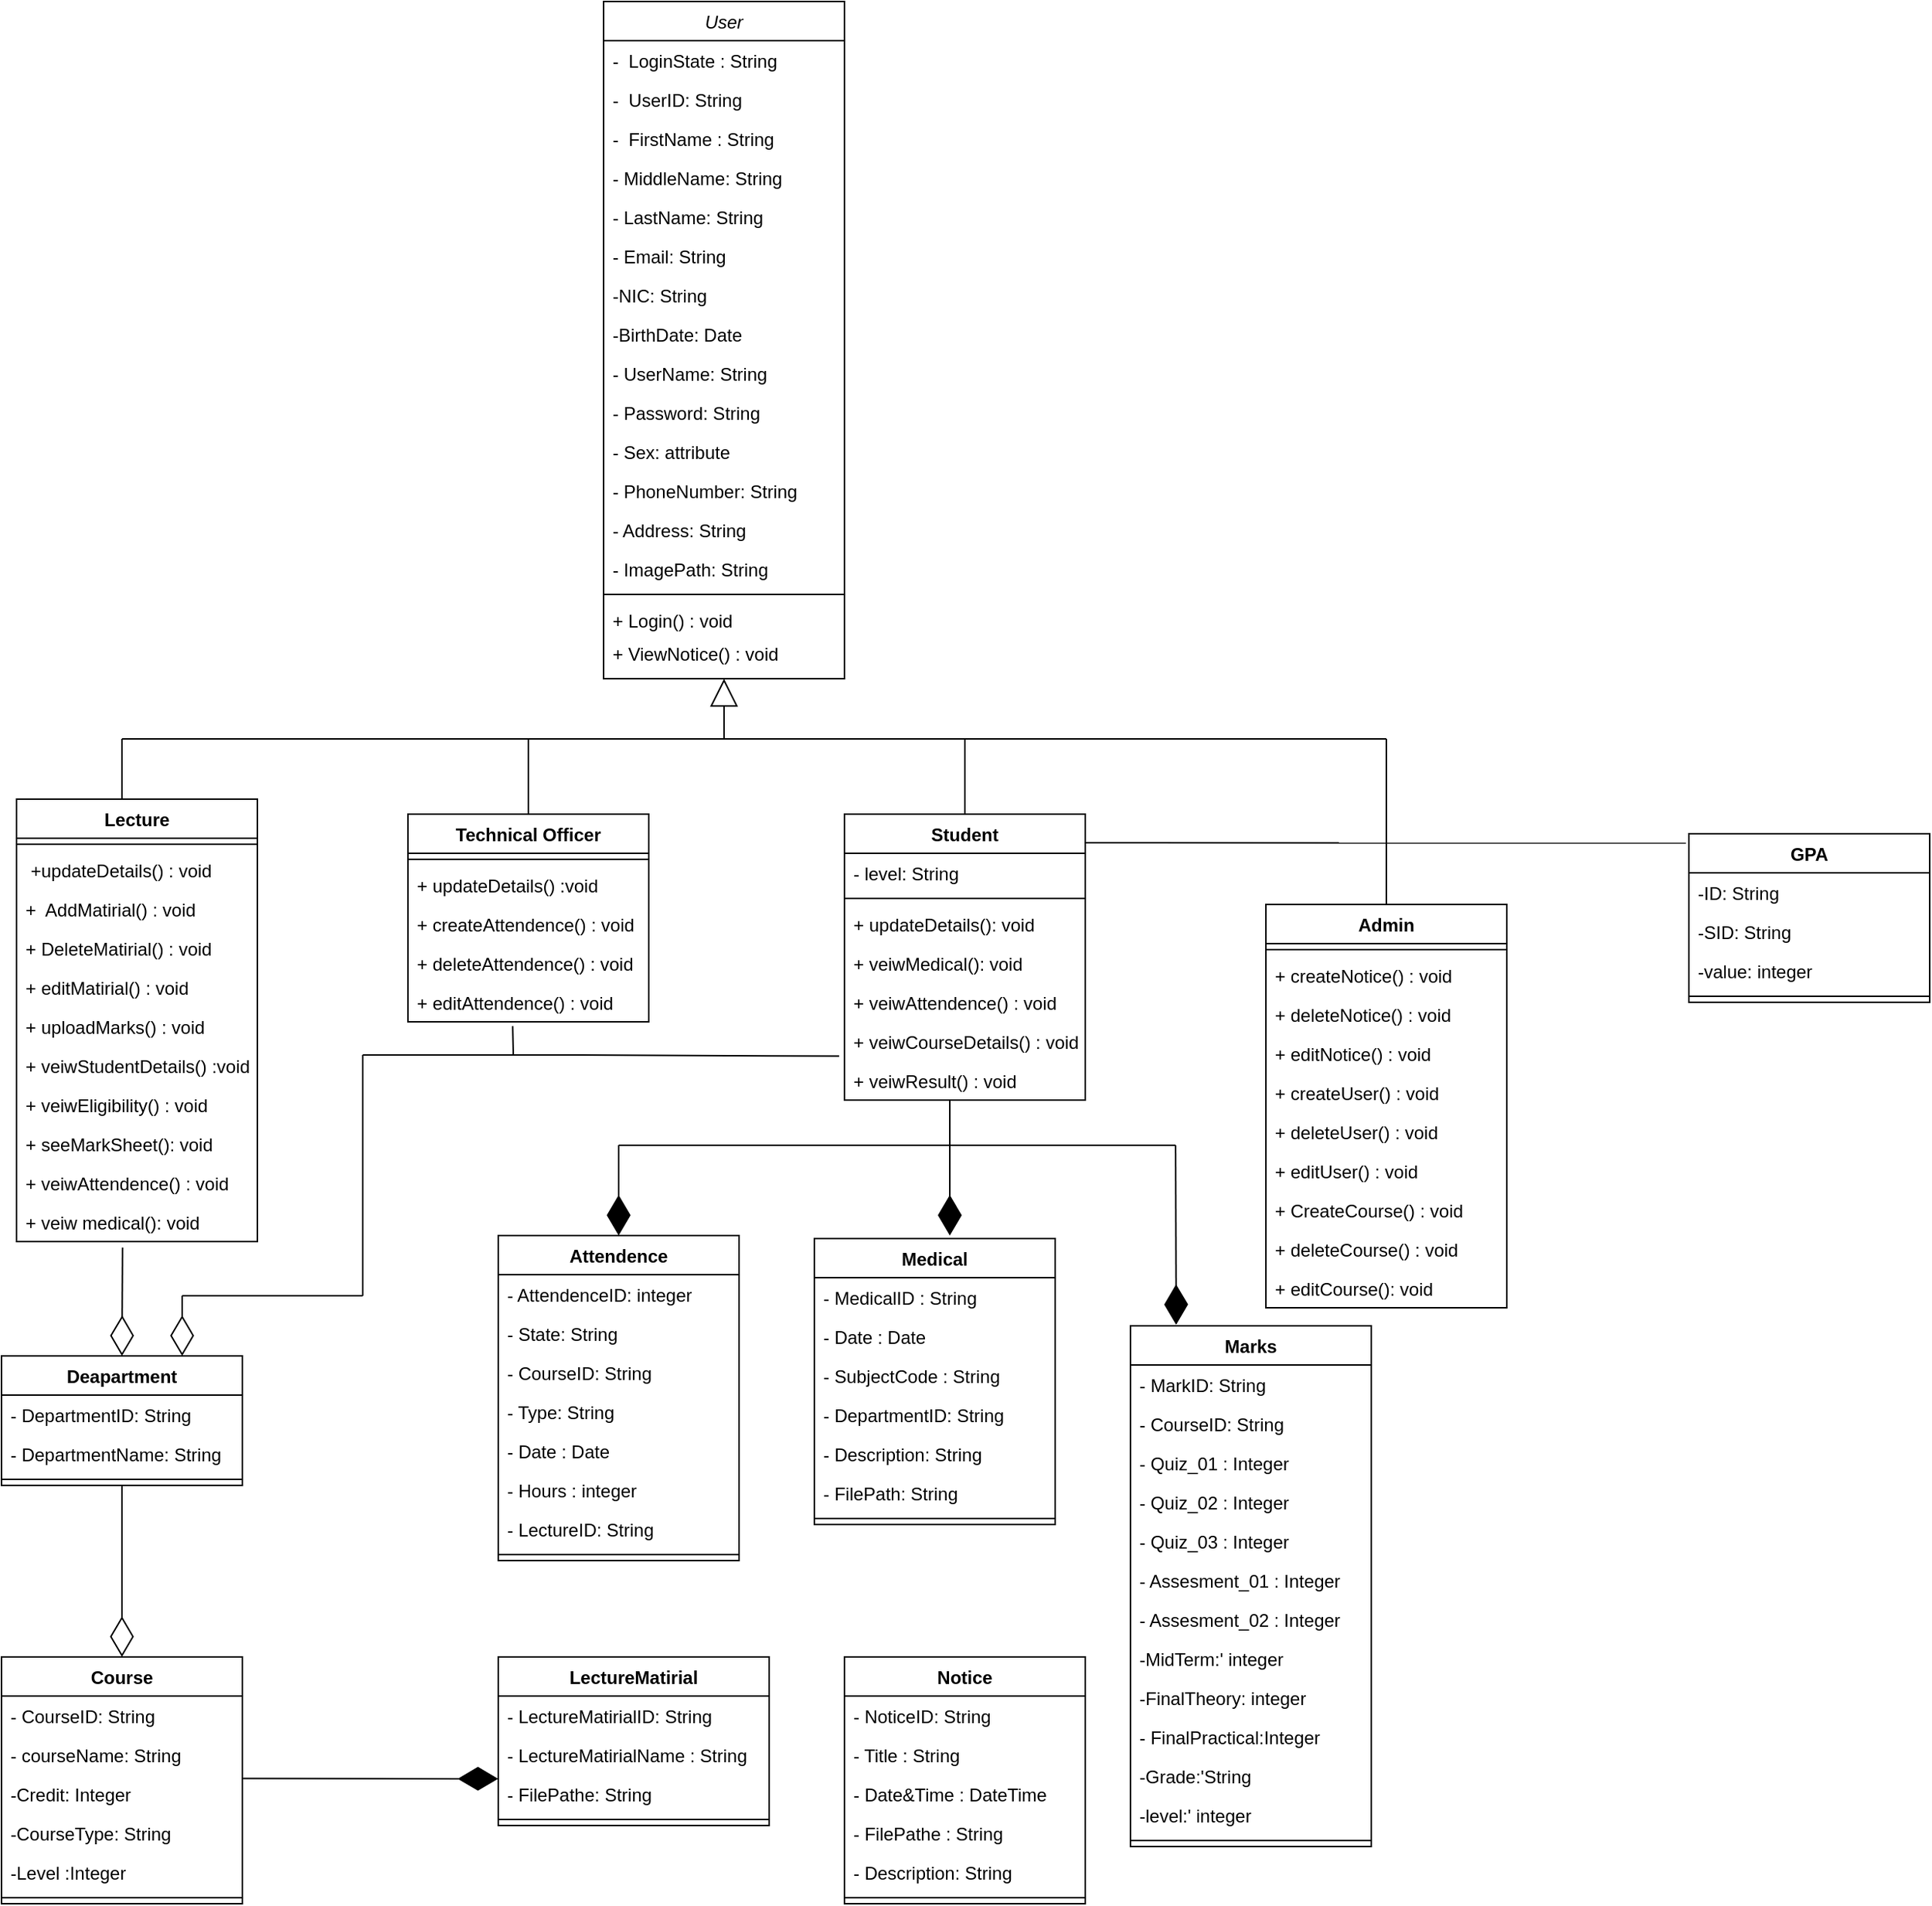 <mxfile version="21.0.8" type="device"><diagram id="C5RBs43oDa-KdzZeNtuy" name="Page-1"><mxGraphModel dx="1323" dy="1791" grid="1" gridSize="10" guides="1" tooltips="1" connect="1" arrows="1" fold="1" page="1" pageScale="1" pageWidth="827" pageHeight="1169" background="none" math="0" shadow="0"><root><mxCell id="WIyWlLk6GJQsqaUBKTNV-0"/><mxCell id="WIyWlLk6GJQsqaUBKTNV-1" parent="WIyWlLk6GJQsqaUBKTNV-0"/><mxCell id="zkfFHV4jXpPFQw0GAbJ--0" value="User" style="swimlane;fontStyle=2;align=center;verticalAlign=top;childLayout=stackLayout;horizontal=1;startSize=26;horizontalStack=0;resizeParent=1;resizeLast=0;collapsible=1;marginBottom=0;rounded=0;shadow=0;strokeWidth=1;" parent="WIyWlLk6GJQsqaUBKTNV-1" vertex="1"><mxGeometry x="440" y="-140" width="160" height="450" as="geometry"><mxRectangle x="230" y="140" width="160" height="26" as="alternateBounds"/></mxGeometry></mxCell><mxCell id="zkfFHV4jXpPFQw0GAbJ--1" value="-  LoginState : String" style="text;align=left;verticalAlign=top;spacingLeft=4;spacingRight=4;overflow=hidden;rotatable=0;points=[[0,0.5],[1,0.5]];portConstraint=eastwest;" parent="zkfFHV4jXpPFQw0GAbJ--0" vertex="1"><mxGeometry y="26" width="160" height="26" as="geometry"/></mxCell><mxCell id="zkfFHV4jXpPFQw0GAbJ--2" value="-  UserID: String" style="text;align=left;verticalAlign=top;spacingLeft=4;spacingRight=4;overflow=hidden;rotatable=0;points=[[0,0.5],[1,0.5]];portConstraint=eastwest;rounded=0;shadow=0;html=0;" parent="zkfFHV4jXpPFQw0GAbJ--0" vertex="1"><mxGeometry y="52" width="160" height="26" as="geometry"/></mxCell><mxCell id="zkfFHV4jXpPFQw0GAbJ--3" value="-  FirstName : String" style="text;align=left;verticalAlign=top;spacingLeft=4;spacingRight=4;overflow=hidden;rotatable=0;points=[[0,0.5],[1,0.5]];portConstraint=eastwest;rounded=0;shadow=0;html=0;" parent="zkfFHV4jXpPFQw0GAbJ--0" vertex="1"><mxGeometry y="78" width="160" height="26" as="geometry"/></mxCell><mxCell id="cvOqflEdp5LwNtmnCn7X-1" value="- MiddleName: String" style="text;strokeColor=none;fillColor=none;align=left;verticalAlign=top;spacingLeft=4;spacingRight=4;overflow=hidden;rotatable=0;points=[[0,0.5],[1,0.5]];portConstraint=eastwest;" parent="zkfFHV4jXpPFQw0GAbJ--0" vertex="1"><mxGeometry y="104" width="160" height="26" as="geometry"/></mxCell><mxCell id="cvOqflEdp5LwNtmnCn7X-2" value="- LastName: String" style="text;strokeColor=none;fillColor=none;align=left;verticalAlign=top;spacingLeft=4;spacingRight=4;overflow=hidden;rotatable=0;points=[[0,0.5],[1,0.5]];portConstraint=eastwest;" parent="zkfFHV4jXpPFQw0GAbJ--0" vertex="1"><mxGeometry y="130" width="160" height="26" as="geometry"/></mxCell><mxCell id="cvOqflEdp5LwNtmnCn7X-3" value="- Email: String" style="text;strokeColor=none;fillColor=none;align=left;verticalAlign=top;spacingLeft=4;spacingRight=4;overflow=hidden;rotatable=0;points=[[0,0.5],[1,0.5]];portConstraint=eastwest;" parent="zkfFHV4jXpPFQw0GAbJ--0" vertex="1"><mxGeometry y="156" width="160" height="26" as="geometry"/></mxCell><mxCell id="cvOqflEdp5LwNtmnCn7X-4" value="-NIC: String" style="text;strokeColor=none;fillColor=none;align=left;verticalAlign=top;spacingLeft=4;spacingRight=4;overflow=hidden;rotatable=0;points=[[0,0.5],[1,0.5]];portConstraint=eastwest;" parent="zkfFHV4jXpPFQw0GAbJ--0" vertex="1"><mxGeometry y="182" width="160" height="26" as="geometry"/></mxCell><mxCell id="cvOqflEdp5LwNtmnCn7X-5" value="-BirthDate: Date" style="text;strokeColor=none;fillColor=none;align=left;verticalAlign=top;spacingLeft=4;spacingRight=4;overflow=hidden;rotatable=0;points=[[0,0.5],[1,0.5]];portConstraint=eastwest;" parent="zkfFHV4jXpPFQw0GAbJ--0" vertex="1"><mxGeometry y="208" width="160" height="26" as="geometry"/></mxCell><mxCell id="cvOqflEdp5LwNtmnCn7X-7" value="- UserName: String" style="text;strokeColor=none;fillColor=none;align=left;verticalAlign=top;spacingLeft=4;spacingRight=4;overflow=hidden;rotatable=0;points=[[0,0.5],[1,0.5]];portConstraint=eastwest;" parent="zkfFHV4jXpPFQw0GAbJ--0" vertex="1"><mxGeometry y="234" width="160" height="26" as="geometry"/></mxCell><mxCell id="cvOqflEdp5LwNtmnCn7X-6" value="- Password: String" style="text;strokeColor=none;fillColor=none;align=left;verticalAlign=top;spacingLeft=4;spacingRight=4;overflow=hidden;rotatable=0;points=[[0,0.5],[1,0.5]];portConstraint=eastwest;" parent="zkfFHV4jXpPFQw0GAbJ--0" vertex="1"><mxGeometry y="260" width="160" height="26" as="geometry"/></mxCell><mxCell id="cvOqflEdp5LwNtmnCn7X-8" value="- Sex: attribute" style="text;strokeColor=none;fillColor=none;align=left;verticalAlign=top;spacingLeft=4;spacingRight=4;overflow=hidden;rotatable=0;points=[[0,0.5],[1,0.5]];portConstraint=eastwest;" parent="zkfFHV4jXpPFQw0GAbJ--0" vertex="1"><mxGeometry y="286" width="160" height="26" as="geometry"/></mxCell><mxCell id="cvOqflEdp5LwNtmnCn7X-9" value="- PhoneNumber: String" style="text;strokeColor=none;fillColor=none;align=left;verticalAlign=top;spacingLeft=4;spacingRight=4;overflow=hidden;rotatable=0;points=[[0,0.5],[1,0.5]];portConstraint=eastwest;" parent="zkfFHV4jXpPFQw0GAbJ--0" vertex="1"><mxGeometry y="312" width="160" height="26" as="geometry"/></mxCell><mxCell id="cvOqflEdp5LwNtmnCn7X-10" value="- Address: String" style="text;strokeColor=none;fillColor=none;align=left;verticalAlign=top;spacingLeft=4;spacingRight=4;overflow=hidden;rotatable=0;points=[[0,0.5],[1,0.5]];portConstraint=eastwest;" parent="zkfFHV4jXpPFQw0GAbJ--0" vertex="1"><mxGeometry y="338" width="160" height="26" as="geometry"/></mxCell><mxCell id="cvOqflEdp5LwNtmnCn7X-11" value="- ImagePath: String" style="text;strokeColor=none;fillColor=none;align=left;verticalAlign=top;spacingLeft=4;spacingRight=4;overflow=hidden;rotatable=0;points=[[0,0.5],[1,0.5]];portConstraint=eastwest;" parent="zkfFHV4jXpPFQw0GAbJ--0" vertex="1"><mxGeometry y="364" width="160" height="26" as="geometry"/></mxCell><mxCell id="zkfFHV4jXpPFQw0GAbJ--4" value="" style="line;html=1;strokeWidth=1;align=left;verticalAlign=middle;spacingTop=-1;spacingLeft=3;spacingRight=3;rotatable=0;labelPosition=right;points=[];portConstraint=eastwest;" parent="zkfFHV4jXpPFQw0GAbJ--0" vertex="1"><mxGeometry y="390" width="160" height="8" as="geometry"/></mxCell><mxCell id="zkfFHV4jXpPFQw0GAbJ--5" value="+ Login() : void&#10;" style="text;align=left;verticalAlign=top;spacingLeft=4;spacingRight=4;overflow=hidden;rotatable=0;points=[[0,0.5],[1,0.5]];portConstraint=eastwest;" parent="zkfFHV4jXpPFQw0GAbJ--0" vertex="1"><mxGeometry y="398" width="160" height="22" as="geometry"/></mxCell><mxCell id="cvOqflEdp5LwNtmnCn7X-12" value="+ ViewNotice() : void" style="text;strokeColor=none;fillColor=none;align=left;verticalAlign=top;spacingLeft=4;spacingRight=4;overflow=hidden;rotatable=0;points=[[0,0.5],[1,0.5]];portConstraint=eastwest;" parent="zkfFHV4jXpPFQw0GAbJ--0" vertex="1"><mxGeometry y="420" width="160" height="26" as="geometry"/></mxCell><mxCell id="cvOqflEdp5LwNtmnCn7X-13" value="Admin" style="swimlane;fontStyle=1;align=center;verticalAlign=top;childLayout=stackLayout;horizontal=1;startSize=26;horizontalStack=0;resizeParent=1;resizeParentMax=0;resizeLast=0;collapsible=1;marginBottom=0;" parent="WIyWlLk6GJQsqaUBKTNV-1" vertex="1"><mxGeometry x="880" y="460" width="160" height="268" as="geometry"/></mxCell><mxCell id="cvOqflEdp5LwNtmnCn7X-15" value="" style="line;strokeWidth=1;fillColor=none;align=left;verticalAlign=middle;spacingTop=-1;spacingLeft=3;spacingRight=3;rotatable=0;labelPosition=right;points=[];portConstraint=eastwest;strokeColor=inherit;" parent="cvOqflEdp5LwNtmnCn7X-13" vertex="1"><mxGeometry y="26" width="160" height="8" as="geometry"/></mxCell><mxCell id="cvOqflEdp5LwNtmnCn7X-16" value="+ createNotice() : void&#10;" style="text;strokeColor=none;fillColor=none;align=left;verticalAlign=top;spacingLeft=4;spacingRight=4;overflow=hidden;rotatable=0;points=[[0,0.5],[1,0.5]];portConstraint=eastwest;" parent="cvOqflEdp5LwNtmnCn7X-13" vertex="1"><mxGeometry y="34" width="160" height="26" as="geometry"/></mxCell><mxCell id="cvOqflEdp5LwNtmnCn7X-29" value="+ deleteNotice() : void" style="text;strokeColor=none;fillColor=none;align=left;verticalAlign=top;spacingLeft=4;spacingRight=4;overflow=hidden;rotatable=0;points=[[0,0.5],[1,0.5]];portConstraint=eastwest;" parent="cvOqflEdp5LwNtmnCn7X-13" vertex="1"><mxGeometry y="60" width="160" height="26" as="geometry"/></mxCell><mxCell id="cvOqflEdp5LwNtmnCn7X-34" value="+ editNotice() : void" style="text;strokeColor=none;fillColor=none;align=left;verticalAlign=top;spacingLeft=4;spacingRight=4;overflow=hidden;rotatable=0;points=[[0,0.5],[1,0.5]];portConstraint=eastwest;" parent="cvOqflEdp5LwNtmnCn7X-13" vertex="1"><mxGeometry y="86" width="160" height="26" as="geometry"/></mxCell><mxCell id="cvOqflEdp5LwNtmnCn7X-30" value="+ createUser() : void" style="text;strokeColor=none;fillColor=none;align=left;verticalAlign=top;spacingLeft=4;spacingRight=4;overflow=hidden;rotatable=0;points=[[0,0.5],[1,0.5]];portConstraint=eastwest;" parent="cvOqflEdp5LwNtmnCn7X-13" vertex="1"><mxGeometry y="112" width="160" height="26" as="geometry"/></mxCell><mxCell id="cvOqflEdp5LwNtmnCn7X-31" value="+ deleteUser() : void" style="text;strokeColor=none;fillColor=none;align=left;verticalAlign=top;spacingLeft=4;spacingRight=4;overflow=hidden;rotatable=0;points=[[0,0.5],[1,0.5]];portConstraint=eastwest;" parent="cvOqflEdp5LwNtmnCn7X-13" vertex="1"><mxGeometry y="138" width="160" height="26" as="geometry"/></mxCell><mxCell id="cvOqflEdp5LwNtmnCn7X-32" value="+ editUser() : void" style="text;strokeColor=none;fillColor=none;align=left;verticalAlign=top;spacingLeft=4;spacingRight=4;overflow=hidden;rotatable=0;points=[[0,0.5],[1,0.5]];portConstraint=eastwest;" parent="cvOqflEdp5LwNtmnCn7X-13" vertex="1"><mxGeometry y="164" width="160" height="26" as="geometry"/></mxCell><mxCell id="cvOqflEdp5LwNtmnCn7X-33" value="+ CreateCourse() : void" style="text;strokeColor=none;fillColor=none;align=left;verticalAlign=top;spacingLeft=4;spacingRight=4;overflow=hidden;rotatable=0;points=[[0,0.5],[1,0.5]];portConstraint=eastwest;" parent="cvOqflEdp5LwNtmnCn7X-13" vertex="1"><mxGeometry y="190" width="160" height="26" as="geometry"/></mxCell><mxCell id="cvOqflEdp5LwNtmnCn7X-35" value="+ deleteCourse() : void" style="text;strokeColor=none;fillColor=none;align=left;verticalAlign=top;spacingLeft=4;spacingRight=4;overflow=hidden;rotatable=0;points=[[0,0.5],[1,0.5]];portConstraint=eastwest;" parent="cvOqflEdp5LwNtmnCn7X-13" vertex="1"><mxGeometry y="216" width="160" height="26" as="geometry"/></mxCell><mxCell id="cvOqflEdp5LwNtmnCn7X-36" value="+ editCourse(): void" style="text;strokeColor=none;fillColor=none;align=left;verticalAlign=top;spacingLeft=4;spacingRight=4;overflow=hidden;rotatable=0;points=[[0,0.5],[1,0.5]];portConstraint=eastwest;" parent="cvOqflEdp5LwNtmnCn7X-13" vertex="1"><mxGeometry y="242" width="160" height="26" as="geometry"/></mxCell><mxCell id="cvOqflEdp5LwNtmnCn7X-17" value="Lecture" style="swimlane;fontStyle=1;align=center;verticalAlign=top;childLayout=stackLayout;horizontal=1;startSize=26;horizontalStack=0;resizeParent=1;resizeParentMax=0;resizeLast=0;collapsible=1;marginBottom=0;" parent="WIyWlLk6GJQsqaUBKTNV-1" vertex="1"><mxGeometry x="50" y="390" width="160" height="294" as="geometry"/></mxCell><mxCell id="cvOqflEdp5LwNtmnCn7X-19" value="" style="line;strokeWidth=1;fillColor=none;align=left;verticalAlign=middle;spacingTop=-1;spacingLeft=3;spacingRight=3;rotatable=0;labelPosition=right;points=[];portConstraint=eastwest;strokeColor=inherit;" parent="cvOqflEdp5LwNtmnCn7X-17" vertex="1"><mxGeometry y="26" width="160" height="8" as="geometry"/></mxCell><mxCell id="cvOqflEdp5LwNtmnCn7X-20" value=" +updateDetails() : void" style="text;strokeColor=none;fillColor=none;align=left;verticalAlign=top;spacingLeft=4;spacingRight=4;overflow=hidden;rotatable=0;points=[[0,0.5],[1,0.5]];portConstraint=eastwest;" parent="cvOqflEdp5LwNtmnCn7X-17" vertex="1"><mxGeometry y="34" width="160" height="26" as="geometry"/></mxCell><mxCell id="cvOqflEdp5LwNtmnCn7X-37" value="+  AddMatirial() : void" style="text;strokeColor=none;fillColor=none;align=left;verticalAlign=top;spacingLeft=4;spacingRight=4;overflow=hidden;rotatable=0;points=[[0,0.5],[1,0.5]];portConstraint=eastwest;" parent="cvOqflEdp5LwNtmnCn7X-17" vertex="1"><mxGeometry y="60" width="160" height="26" as="geometry"/></mxCell><mxCell id="cvOqflEdp5LwNtmnCn7X-38" value="+ DeleteMatirial() : void" style="text;strokeColor=none;fillColor=none;align=left;verticalAlign=top;spacingLeft=4;spacingRight=4;overflow=hidden;rotatable=0;points=[[0,0.5],[1,0.5]];portConstraint=eastwest;" parent="cvOqflEdp5LwNtmnCn7X-17" vertex="1"><mxGeometry y="86" width="160" height="26" as="geometry"/></mxCell><mxCell id="cvOqflEdp5LwNtmnCn7X-39" value="+ editMatirial() : void" style="text;strokeColor=none;fillColor=none;align=left;verticalAlign=top;spacingLeft=4;spacingRight=4;overflow=hidden;rotatable=0;points=[[0,0.5],[1,0.5]];portConstraint=eastwest;" parent="cvOqflEdp5LwNtmnCn7X-17" vertex="1"><mxGeometry y="112" width="160" height="26" as="geometry"/></mxCell><mxCell id="cvOqflEdp5LwNtmnCn7X-40" value="+ uploadMarks() : void" style="text;strokeColor=none;fillColor=none;align=left;verticalAlign=top;spacingLeft=4;spacingRight=4;overflow=hidden;rotatable=0;points=[[0,0.5],[1,0.5]];portConstraint=eastwest;" parent="cvOqflEdp5LwNtmnCn7X-17" vertex="1"><mxGeometry y="138" width="160" height="26" as="geometry"/></mxCell><mxCell id="cvOqflEdp5LwNtmnCn7X-41" value="+ veiwStudentDetails() :void" style="text;strokeColor=none;fillColor=none;align=left;verticalAlign=top;spacingLeft=4;spacingRight=4;overflow=hidden;rotatable=0;points=[[0,0.5],[1,0.5]];portConstraint=eastwest;" parent="cvOqflEdp5LwNtmnCn7X-17" vertex="1"><mxGeometry y="164" width="160" height="26" as="geometry"/></mxCell><mxCell id="cvOqflEdp5LwNtmnCn7X-42" value="+ veiwEligibility() : void" style="text;strokeColor=none;fillColor=none;align=left;verticalAlign=top;spacingLeft=4;spacingRight=4;overflow=hidden;rotatable=0;points=[[0,0.5],[1,0.5]];portConstraint=eastwest;" parent="cvOqflEdp5LwNtmnCn7X-17" vertex="1"><mxGeometry y="190" width="160" height="26" as="geometry"/></mxCell><mxCell id="cvOqflEdp5LwNtmnCn7X-43" value="+ seeMarkSheet(): void" style="text;strokeColor=none;fillColor=none;align=left;verticalAlign=top;spacingLeft=4;spacingRight=4;overflow=hidden;rotatable=0;points=[[0,0.5],[1,0.5]];portConstraint=eastwest;" parent="cvOqflEdp5LwNtmnCn7X-17" vertex="1"><mxGeometry y="216" width="160" height="26" as="geometry"/></mxCell><mxCell id="cvOqflEdp5LwNtmnCn7X-44" value="+ veiwAttendence() : void" style="text;strokeColor=none;fillColor=none;align=left;verticalAlign=top;spacingLeft=4;spacingRight=4;overflow=hidden;rotatable=0;points=[[0,0.5],[1,0.5]];portConstraint=eastwest;" parent="cvOqflEdp5LwNtmnCn7X-17" vertex="1"><mxGeometry y="242" width="160" height="26" as="geometry"/></mxCell><mxCell id="cvOqflEdp5LwNtmnCn7X-45" value="+ veiw medical(): void" style="text;strokeColor=none;fillColor=none;align=left;verticalAlign=top;spacingLeft=4;spacingRight=4;overflow=hidden;rotatable=0;points=[[0,0.5],[1,0.5]];portConstraint=eastwest;" parent="cvOqflEdp5LwNtmnCn7X-17" vertex="1"><mxGeometry y="268" width="160" height="26" as="geometry"/></mxCell><mxCell id="cvOqflEdp5LwNtmnCn7X-21" value="Student" style="swimlane;fontStyle=1;align=center;verticalAlign=top;childLayout=stackLayout;horizontal=1;startSize=26;horizontalStack=0;resizeParent=1;resizeParentMax=0;resizeLast=0;collapsible=1;marginBottom=0;" parent="WIyWlLk6GJQsqaUBKTNV-1" vertex="1"><mxGeometry x="600" y="400" width="160" height="190" as="geometry"/></mxCell><mxCell id="cvOqflEdp5LwNtmnCn7X-22" value="- level: String" style="text;strokeColor=none;fillColor=none;align=left;verticalAlign=top;spacingLeft=4;spacingRight=4;overflow=hidden;rotatable=0;points=[[0,0.5],[1,0.5]];portConstraint=eastwest;" parent="cvOqflEdp5LwNtmnCn7X-21" vertex="1"><mxGeometry y="26" width="160" height="26" as="geometry"/></mxCell><mxCell id="cvOqflEdp5LwNtmnCn7X-23" value="" style="line;strokeWidth=1;fillColor=none;align=left;verticalAlign=middle;spacingTop=-1;spacingLeft=3;spacingRight=3;rotatable=0;labelPosition=right;points=[];portConstraint=eastwest;strokeColor=inherit;" parent="cvOqflEdp5LwNtmnCn7X-21" vertex="1"><mxGeometry y="52" width="160" height="8" as="geometry"/></mxCell><mxCell id="cvOqflEdp5LwNtmnCn7X-24" value="+ updateDetails(): void" style="text;strokeColor=none;fillColor=none;align=left;verticalAlign=top;spacingLeft=4;spacingRight=4;overflow=hidden;rotatable=0;points=[[0,0.5],[1,0.5]];portConstraint=eastwest;" parent="cvOqflEdp5LwNtmnCn7X-21" vertex="1"><mxGeometry y="60" width="160" height="26" as="geometry"/></mxCell><mxCell id="cvOqflEdp5LwNtmnCn7X-46" value="+ veiwMedical(): void" style="text;strokeColor=none;fillColor=none;align=left;verticalAlign=top;spacingLeft=4;spacingRight=4;overflow=hidden;rotatable=0;points=[[0,0.5],[1,0.5]];portConstraint=eastwest;" parent="cvOqflEdp5LwNtmnCn7X-21" vertex="1"><mxGeometry y="86" width="160" height="26" as="geometry"/></mxCell><mxCell id="cvOqflEdp5LwNtmnCn7X-47" value="+ veiwAttendence() : void" style="text;strokeColor=none;fillColor=none;align=left;verticalAlign=top;spacingLeft=4;spacingRight=4;overflow=hidden;rotatable=0;points=[[0,0.5],[1,0.5]];portConstraint=eastwest;" parent="cvOqflEdp5LwNtmnCn7X-21" vertex="1"><mxGeometry y="112" width="160" height="26" as="geometry"/></mxCell><mxCell id="cvOqflEdp5LwNtmnCn7X-48" value="+ veiwCourseDetails() : void" style="text;strokeColor=none;fillColor=none;align=left;verticalAlign=top;spacingLeft=4;spacingRight=4;overflow=hidden;rotatable=0;points=[[0,0.5],[1,0.5]];portConstraint=eastwest;" parent="cvOqflEdp5LwNtmnCn7X-21" vertex="1"><mxGeometry y="138" width="160" height="26" as="geometry"/></mxCell><mxCell id="cvOqflEdp5LwNtmnCn7X-49" value="+ veiwResult() : void" style="text;strokeColor=none;fillColor=none;align=left;verticalAlign=top;spacingLeft=4;spacingRight=4;overflow=hidden;rotatable=0;points=[[0,0.5],[1,0.5]];portConstraint=eastwest;" parent="cvOqflEdp5LwNtmnCn7X-21" vertex="1"><mxGeometry y="164" width="160" height="26" as="geometry"/></mxCell><mxCell id="cvOqflEdp5LwNtmnCn7X-25" value="Technical Officer" style="swimlane;fontStyle=1;align=center;verticalAlign=top;childLayout=stackLayout;horizontal=1;startSize=26;horizontalStack=0;resizeParent=1;resizeParentMax=0;resizeLast=0;collapsible=1;marginBottom=0;" parent="WIyWlLk6GJQsqaUBKTNV-1" vertex="1"><mxGeometry x="310" y="400" width="160" height="138" as="geometry"/></mxCell><mxCell id="cvOqflEdp5LwNtmnCn7X-27" value="" style="line;strokeWidth=1;fillColor=none;align=left;verticalAlign=middle;spacingTop=-1;spacingLeft=3;spacingRight=3;rotatable=0;labelPosition=right;points=[];portConstraint=eastwest;strokeColor=inherit;" parent="cvOqflEdp5LwNtmnCn7X-25" vertex="1"><mxGeometry y="26" width="160" height="8" as="geometry"/></mxCell><mxCell id="cvOqflEdp5LwNtmnCn7X-28" value="+ updateDetails() :void&#10;" style="text;strokeColor=none;fillColor=none;align=left;verticalAlign=top;spacingLeft=4;spacingRight=4;overflow=hidden;rotatable=0;points=[[0,0.5],[1,0.5]];portConstraint=eastwest;" parent="cvOqflEdp5LwNtmnCn7X-25" vertex="1"><mxGeometry y="34" width="160" height="26" as="geometry"/></mxCell><mxCell id="cvOqflEdp5LwNtmnCn7X-50" value="+ createAttendence() : void" style="text;strokeColor=none;fillColor=none;align=left;verticalAlign=top;spacingLeft=4;spacingRight=4;overflow=hidden;rotatable=0;points=[[0,0.5],[1,0.5]];portConstraint=eastwest;" parent="cvOqflEdp5LwNtmnCn7X-25" vertex="1"><mxGeometry y="60" width="160" height="26" as="geometry"/></mxCell><mxCell id="cvOqflEdp5LwNtmnCn7X-51" value="+ deleteAttendence() : void" style="text;strokeColor=none;fillColor=none;align=left;verticalAlign=top;spacingLeft=4;spacingRight=4;overflow=hidden;rotatable=0;points=[[0,0.5],[1,0.5]];portConstraint=eastwest;" parent="cvOqflEdp5LwNtmnCn7X-25" vertex="1"><mxGeometry y="86" width="160" height="26" as="geometry"/></mxCell><mxCell id="cvOqflEdp5LwNtmnCn7X-52" value="+ editAttendence() : void" style="text;strokeColor=none;fillColor=none;align=left;verticalAlign=top;spacingLeft=4;spacingRight=4;overflow=hidden;rotatable=0;points=[[0,0.5],[1,0.5]];portConstraint=eastwest;" parent="cvOqflEdp5LwNtmnCn7X-25" vertex="1"><mxGeometry y="112" width="160" height="26" as="geometry"/></mxCell><mxCell id="cvOqflEdp5LwNtmnCn7X-60" value="" style="endArrow=none;html=1;rounded=0;" parent="WIyWlLk6GJQsqaUBKTNV-1" edge="1"><mxGeometry width="50" height="50" relative="1" as="geometry"><mxPoint x="960" y="350" as="sourcePoint"/><mxPoint x="120" y="350" as="targetPoint"/></mxGeometry></mxCell><mxCell id="cvOqflEdp5LwNtmnCn7X-61" value="" style="endArrow=none;html=1;rounded=0;" parent="WIyWlLk6GJQsqaUBKTNV-1" edge="1"><mxGeometry width="50" height="50" relative="1" as="geometry"><mxPoint x="120" y="390" as="sourcePoint"/><mxPoint x="120" y="350" as="targetPoint"/><Array as="points"><mxPoint x="120" y="370"/></Array></mxGeometry></mxCell><mxCell id="cvOqflEdp5LwNtmnCn7X-62" value="" style="endArrow=none;html=1;rounded=0;" parent="WIyWlLk6GJQsqaUBKTNV-1" source="cvOqflEdp5LwNtmnCn7X-25" edge="1"><mxGeometry width="50" height="50" relative="1" as="geometry"><mxPoint x="500" y="510" as="sourcePoint"/><mxPoint x="390" y="350" as="targetPoint"/></mxGeometry></mxCell><mxCell id="cvOqflEdp5LwNtmnCn7X-63" value="" style="endArrow=none;html=1;rounded=0;exitX=0.5;exitY=0;exitDx=0;exitDy=0;" parent="WIyWlLk6GJQsqaUBKTNV-1" source="cvOqflEdp5LwNtmnCn7X-21" edge="1"><mxGeometry width="50" height="50" relative="1" as="geometry"><mxPoint x="500" y="410" as="sourcePoint"/><mxPoint x="680" y="350" as="targetPoint"/></mxGeometry></mxCell><mxCell id="cvOqflEdp5LwNtmnCn7X-64" value="" style="endArrow=none;html=1;rounded=0;exitX=0.5;exitY=0;exitDx=0;exitDy=0;" parent="WIyWlLk6GJQsqaUBKTNV-1" edge="1" source="cvOqflEdp5LwNtmnCn7X-13"><mxGeometry width="50" height="50" relative="1" as="geometry"><mxPoint x="960" y="450" as="sourcePoint"/><mxPoint x="960" y="350" as="targetPoint"/></mxGeometry></mxCell><mxCell id="cvOqflEdp5LwNtmnCn7X-67" value="" style="endArrow=block;endSize=16;endFill=0;html=1;rounded=0;" parent="WIyWlLk6GJQsqaUBKTNV-1" edge="1"><mxGeometry x="-0.1" y="-60" width="160" relative="1" as="geometry"><mxPoint x="520" y="350" as="sourcePoint"/><mxPoint x="520" y="310" as="targetPoint"/><Array as="points"/><mxPoint as="offset"/></mxGeometry></mxCell><mxCell id="cvOqflEdp5LwNtmnCn7X-68" value="Medical" style="swimlane;fontStyle=1;align=center;verticalAlign=top;childLayout=stackLayout;horizontal=1;startSize=26;horizontalStack=0;resizeParent=1;resizeParentMax=0;resizeLast=0;collapsible=1;marginBottom=0;" parent="WIyWlLk6GJQsqaUBKTNV-1" vertex="1"><mxGeometry x="580" y="682" width="160" height="190" as="geometry"/></mxCell><mxCell id="cvOqflEdp5LwNtmnCn7X-69" value="- MedicalID : String" style="text;strokeColor=none;fillColor=none;align=left;verticalAlign=top;spacingLeft=4;spacingRight=4;overflow=hidden;rotatable=0;points=[[0,0.5],[1,0.5]];portConstraint=eastwest;" parent="cvOqflEdp5LwNtmnCn7X-68" vertex="1"><mxGeometry y="26" width="160" height="26" as="geometry"/></mxCell><mxCell id="cvOqflEdp5LwNtmnCn7X-72" value="- Date : Date" style="text;strokeColor=none;fillColor=none;align=left;verticalAlign=top;spacingLeft=4;spacingRight=4;overflow=hidden;rotatable=0;points=[[0,0.5],[1,0.5]];portConstraint=eastwest;" parent="cvOqflEdp5LwNtmnCn7X-68" vertex="1"><mxGeometry y="52" width="160" height="26" as="geometry"/></mxCell><mxCell id="cvOqflEdp5LwNtmnCn7X-73" value="- SubjectCode : String" style="text;strokeColor=none;fillColor=none;align=left;verticalAlign=top;spacingLeft=4;spacingRight=4;overflow=hidden;rotatable=0;points=[[0,0.5],[1,0.5]];portConstraint=eastwest;" parent="cvOqflEdp5LwNtmnCn7X-68" vertex="1"><mxGeometry y="78" width="160" height="26" as="geometry"/></mxCell><mxCell id="cvOqflEdp5LwNtmnCn7X-74" value="- DepartmentID: String" style="text;strokeColor=none;fillColor=none;align=left;verticalAlign=top;spacingLeft=4;spacingRight=4;overflow=hidden;rotatable=0;points=[[0,0.5],[1,0.5]];portConstraint=eastwest;" parent="cvOqflEdp5LwNtmnCn7X-68" vertex="1"><mxGeometry y="104" width="160" height="26" as="geometry"/></mxCell><mxCell id="cvOqflEdp5LwNtmnCn7X-75" value="- Description: String" style="text;strokeColor=none;fillColor=none;align=left;verticalAlign=top;spacingLeft=4;spacingRight=4;overflow=hidden;rotatable=0;points=[[0,0.5],[1,0.5]];portConstraint=eastwest;" parent="cvOqflEdp5LwNtmnCn7X-68" vertex="1"><mxGeometry y="130" width="160" height="26" as="geometry"/></mxCell><mxCell id="GJHrwqEsNpzcQL-5F4RC-0" value="- FilePath: String" style="text;strokeColor=none;fillColor=none;align=left;verticalAlign=top;spacingLeft=4;spacingRight=4;overflow=hidden;rotatable=0;points=[[0,0.5],[1,0.5]];portConstraint=eastwest;" parent="cvOqflEdp5LwNtmnCn7X-68" vertex="1"><mxGeometry y="156" width="160" height="26" as="geometry"/></mxCell><mxCell id="cvOqflEdp5LwNtmnCn7X-70" value="" style="line;strokeWidth=1;fillColor=none;align=left;verticalAlign=middle;spacingTop=-1;spacingLeft=3;spacingRight=3;rotatable=0;labelPosition=right;points=[];portConstraint=eastwest;strokeColor=inherit;" parent="cvOqflEdp5LwNtmnCn7X-68" vertex="1"><mxGeometry y="182" width="160" height="8" as="geometry"/></mxCell><mxCell id="cvOqflEdp5LwNtmnCn7X-76" value="" style="endArrow=diamondThin;endFill=1;endSize=24;html=1;rounded=0;" parent="WIyWlLk6GJQsqaUBKTNV-1" edge="1"><mxGeometry width="160" relative="1" as="geometry"><mxPoint x="670" y="620" as="sourcePoint"/><mxPoint x="670" y="680" as="targetPoint"/></mxGeometry></mxCell><mxCell id="cvOqflEdp5LwNtmnCn7X-77" value="Attendence" style="swimlane;fontStyle=1;align=center;verticalAlign=top;childLayout=stackLayout;horizontal=1;startSize=26;horizontalStack=0;resizeParent=1;resizeParentMax=0;resizeLast=0;collapsible=1;marginBottom=0;" parent="WIyWlLk6GJQsqaUBKTNV-1" vertex="1"><mxGeometry x="370" y="680" width="160" height="216" as="geometry"/></mxCell><mxCell id="cvOqflEdp5LwNtmnCn7X-78" value="- AttendenceID: integer" style="text;strokeColor=none;fillColor=none;align=left;verticalAlign=top;spacingLeft=4;spacingRight=4;overflow=hidden;rotatable=0;points=[[0,0.5],[1,0.5]];portConstraint=eastwest;" parent="cvOqflEdp5LwNtmnCn7X-77" vertex="1"><mxGeometry y="26" width="160" height="26" as="geometry"/></mxCell><mxCell id="cvOqflEdp5LwNtmnCn7X-81" value="- State: String" style="text;strokeColor=none;fillColor=none;align=left;verticalAlign=top;spacingLeft=4;spacingRight=4;overflow=hidden;rotatable=0;points=[[0,0.5],[1,0.5]];portConstraint=eastwest;" parent="cvOqflEdp5LwNtmnCn7X-77" vertex="1"><mxGeometry y="52" width="160" height="26" as="geometry"/></mxCell><mxCell id="cvOqflEdp5LwNtmnCn7X-82" value="- CourseID: String" style="text;strokeColor=none;fillColor=none;align=left;verticalAlign=top;spacingLeft=4;spacingRight=4;overflow=hidden;rotatable=0;points=[[0,0.5],[1,0.5]];portConstraint=eastwest;" parent="cvOqflEdp5LwNtmnCn7X-77" vertex="1"><mxGeometry y="78" width="160" height="26" as="geometry"/></mxCell><mxCell id="cvOqflEdp5LwNtmnCn7X-83" value="- Type: String" style="text;strokeColor=none;fillColor=none;align=left;verticalAlign=top;spacingLeft=4;spacingRight=4;overflow=hidden;rotatable=0;points=[[0,0.5],[1,0.5]];portConstraint=eastwest;" parent="cvOqflEdp5LwNtmnCn7X-77" vertex="1"><mxGeometry y="104" width="160" height="26" as="geometry"/></mxCell><mxCell id="cvOqflEdp5LwNtmnCn7X-84" value="- Date : Date" style="text;strokeColor=none;fillColor=none;align=left;verticalAlign=top;spacingLeft=4;spacingRight=4;overflow=hidden;rotatable=0;points=[[0,0.5],[1,0.5]];portConstraint=eastwest;" parent="cvOqflEdp5LwNtmnCn7X-77" vertex="1"><mxGeometry y="130" width="160" height="26" as="geometry"/></mxCell><mxCell id="cvOqflEdp5LwNtmnCn7X-85" value="- Hours : integer" style="text;strokeColor=none;fillColor=none;align=left;verticalAlign=top;spacingLeft=4;spacingRight=4;overflow=hidden;rotatable=0;points=[[0,0.5],[1,0.5]];portConstraint=eastwest;" parent="cvOqflEdp5LwNtmnCn7X-77" vertex="1"><mxGeometry y="156" width="160" height="26" as="geometry"/></mxCell><mxCell id="cvOqflEdp5LwNtmnCn7X-86" value="- LectureID: String" style="text;strokeColor=none;fillColor=none;align=left;verticalAlign=top;spacingLeft=4;spacingRight=4;overflow=hidden;rotatable=0;points=[[0,0.5],[1,0.5]];portConstraint=eastwest;" parent="cvOqflEdp5LwNtmnCn7X-77" vertex="1"><mxGeometry y="182" width="160" height="26" as="geometry"/></mxCell><mxCell id="cvOqflEdp5LwNtmnCn7X-79" value="" style="line;strokeWidth=1;fillColor=none;align=left;verticalAlign=middle;spacingTop=-1;spacingLeft=3;spacingRight=3;rotatable=0;labelPosition=right;points=[];portConstraint=eastwest;strokeColor=inherit;" parent="cvOqflEdp5LwNtmnCn7X-77" vertex="1"><mxGeometry y="208" width="160" height="8" as="geometry"/></mxCell><mxCell id="cvOqflEdp5LwNtmnCn7X-88" value="" style="endArrow=diamondThin;endFill=1;endSize=24;html=1;rounded=0;entryX=0.5;entryY=0;entryDx=0;entryDy=0;" parent="WIyWlLk6GJQsqaUBKTNV-1" target="cvOqflEdp5LwNtmnCn7X-77" edge="1"><mxGeometry width="160" relative="1" as="geometry"><mxPoint x="450" y="620" as="sourcePoint"/><mxPoint x="450" y="670" as="targetPoint"/></mxGeometry></mxCell><mxCell id="cvOqflEdp5LwNtmnCn7X-89" value="" style="endArrow=none;html=1;rounded=0;" parent="WIyWlLk6GJQsqaUBKTNV-1" edge="1"><mxGeometry width="50" height="50" relative="1" as="geometry"><mxPoint x="450" y="620" as="sourcePoint"/><mxPoint x="670" y="620" as="targetPoint"/><Array as="points"/></mxGeometry></mxCell><mxCell id="cvOqflEdp5LwNtmnCn7X-91" value="" style="endArrow=none;html=1;rounded=0;" parent="WIyWlLk6GJQsqaUBKTNV-1" edge="1"><mxGeometry width="50" height="50" relative="1" as="geometry"><mxPoint x="670" y="620" as="sourcePoint"/><mxPoint x="670" y="590" as="targetPoint"/><Array as="points"/></mxGeometry></mxCell><mxCell id="cvOqflEdp5LwNtmnCn7X-92" value="Marks" style="swimlane;fontStyle=1;align=center;verticalAlign=top;childLayout=stackLayout;horizontal=1;startSize=26;horizontalStack=0;resizeParent=1;resizeParentMax=0;resizeLast=0;collapsible=1;marginBottom=0;" parent="WIyWlLk6GJQsqaUBKTNV-1" vertex="1"><mxGeometry x="790" y="740" width="160" height="346" as="geometry"/></mxCell><mxCell id="cvOqflEdp5LwNtmnCn7X-93" value="- MarkID: String" style="text;strokeColor=none;fillColor=none;align=left;verticalAlign=top;spacingLeft=4;spacingRight=4;overflow=hidden;rotatable=0;points=[[0,0.5],[1,0.5]];portConstraint=eastwest;" parent="cvOqflEdp5LwNtmnCn7X-92" vertex="1"><mxGeometry y="26" width="160" height="26" as="geometry"/></mxCell><mxCell id="cvOqflEdp5LwNtmnCn7X-96" value="- CourseID: String" style="text;strokeColor=none;fillColor=none;align=left;verticalAlign=top;spacingLeft=4;spacingRight=4;overflow=hidden;rotatable=0;points=[[0,0.5],[1,0.5]];portConstraint=eastwest;" parent="cvOqflEdp5LwNtmnCn7X-92" vertex="1"><mxGeometry y="52" width="160" height="26" as="geometry"/></mxCell><mxCell id="cvOqflEdp5LwNtmnCn7X-97" value="- Quiz_01 : Integer" style="text;strokeColor=none;fillColor=none;align=left;verticalAlign=top;spacingLeft=4;spacingRight=4;overflow=hidden;rotatable=0;points=[[0,0.5],[1,0.5]];portConstraint=eastwest;" parent="cvOqflEdp5LwNtmnCn7X-92" vertex="1"><mxGeometry y="78" width="160" height="26" as="geometry"/></mxCell><mxCell id="cvOqflEdp5LwNtmnCn7X-98" value="- Quiz_02 : Integer" style="text;strokeColor=none;fillColor=none;align=left;verticalAlign=top;spacingLeft=4;spacingRight=4;overflow=hidden;rotatable=0;points=[[0,0.5],[1,0.5]];portConstraint=eastwest;" parent="cvOqflEdp5LwNtmnCn7X-92" vertex="1"><mxGeometry y="104" width="160" height="26" as="geometry"/></mxCell><mxCell id="cvOqflEdp5LwNtmnCn7X-99" value="- Quiz_03 : Integer" style="text;strokeColor=none;fillColor=none;align=left;verticalAlign=top;spacingLeft=4;spacingRight=4;overflow=hidden;rotatable=0;points=[[0,0.5],[1,0.5]];portConstraint=eastwest;" parent="cvOqflEdp5LwNtmnCn7X-92" vertex="1"><mxGeometry y="130" width="160" height="26" as="geometry"/></mxCell><mxCell id="cvOqflEdp5LwNtmnCn7X-100" value="- Assesment_01 : Integer" style="text;strokeColor=none;fillColor=none;align=left;verticalAlign=top;spacingLeft=4;spacingRight=4;overflow=hidden;rotatable=0;points=[[0,0.5],[1,0.5]];portConstraint=eastwest;" parent="cvOqflEdp5LwNtmnCn7X-92" vertex="1"><mxGeometry y="156" width="160" height="26" as="geometry"/></mxCell><mxCell id="cvOqflEdp5LwNtmnCn7X-101" value="- Assesment_02 : Integer" style="text;strokeColor=none;fillColor=none;align=left;verticalAlign=top;spacingLeft=4;spacingRight=4;overflow=hidden;rotatable=0;points=[[0,0.5],[1,0.5]];portConstraint=eastwest;" parent="cvOqflEdp5LwNtmnCn7X-92" vertex="1"><mxGeometry y="182" width="160" height="26" as="geometry"/></mxCell><mxCell id="_l73Jnn9VJ1q1IKrdsZv-0" value="-MidTerm:' integer" style="text;strokeColor=none;fillColor=none;align=left;verticalAlign=top;spacingLeft=4;spacingRight=4;overflow=hidden;rotatable=0;points=[[0,0.5],[1,0.5]];portConstraint=eastwest;" vertex="1" parent="cvOqflEdp5LwNtmnCn7X-92"><mxGeometry y="208" width="160" height="26" as="geometry"/></mxCell><mxCell id="cvOqflEdp5LwNtmnCn7X-102" value="-FinalTheory: integer" style="text;strokeColor=none;fillColor=none;align=left;verticalAlign=top;spacingLeft=4;spacingRight=4;overflow=hidden;rotatable=0;points=[[0,0.5],[1,0.5]];portConstraint=eastwest;" parent="cvOqflEdp5LwNtmnCn7X-92" vertex="1"><mxGeometry y="234" width="160" height="26" as="geometry"/></mxCell><mxCell id="cvOqflEdp5LwNtmnCn7X-103" value="- FinalPractical:Integer" style="text;strokeColor=none;fillColor=none;align=left;verticalAlign=top;spacingLeft=4;spacingRight=4;overflow=hidden;rotatable=0;points=[[0,0.5],[1,0.5]];portConstraint=eastwest;" parent="cvOqflEdp5LwNtmnCn7X-92" vertex="1"><mxGeometry y="260" width="160" height="26" as="geometry"/></mxCell><mxCell id="cvOqflEdp5LwNtmnCn7X-105" value="-Grade:'String" style="text;strokeColor=none;fillColor=none;align=left;verticalAlign=top;spacingLeft=4;spacingRight=4;overflow=hidden;rotatable=0;points=[[0,0.5],[1,0.5]];portConstraint=eastwest;" parent="cvOqflEdp5LwNtmnCn7X-92" vertex="1"><mxGeometry y="286" width="160" height="26" as="geometry"/></mxCell><mxCell id="_l73Jnn9VJ1q1IKrdsZv-1" value="-level:' integer" style="text;strokeColor=none;fillColor=none;align=left;verticalAlign=top;spacingLeft=4;spacingRight=4;overflow=hidden;rotatable=0;points=[[0,0.5],[1,0.5]];portConstraint=eastwest;" vertex="1" parent="cvOqflEdp5LwNtmnCn7X-92"><mxGeometry y="312" width="160" height="26" as="geometry"/></mxCell><mxCell id="cvOqflEdp5LwNtmnCn7X-94" value="" style="line;strokeWidth=1;fillColor=none;align=left;verticalAlign=middle;spacingTop=-1;spacingLeft=3;spacingRight=3;rotatable=0;labelPosition=right;points=[];portConstraint=eastwest;strokeColor=inherit;" parent="cvOqflEdp5LwNtmnCn7X-92" vertex="1"><mxGeometry y="338" width="160" height="8" as="geometry"/></mxCell><mxCell id="cvOqflEdp5LwNtmnCn7X-106" value="" style="endArrow=none;html=1;rounded=0;" parent="WIyWlLk6GJQsqaUBKTNV-1" edge="1"><mxGeometry width="50" height="50" relative="1" as="geometry"><mxPoint x="820" y="620" as="sourcePoint"/><mxPoint x="670" y="620" as="targetPoint"/></mxGeometry></mxCell><mxCell id="cvOqflEdp5LwNtmnCn7X-108" value="" style="endArrow=diamondThin;endFill=1;endSize=24;html=1;rounded=0;entryX=0.19;entryY=-0.002;entryDx=0;entryDy=0;entryPerimeter=0;" parent="WIyWlLk6GJQsqaUBKTNV-1" target="cvOqflEdp5LwNtmnCn7X-92" edge="1"><mxGeometry width="160" relative="1" as="geometry"><mxPoint x="820" y="620" as="sourcePoint"/><mxPoint x="820" y="670" as="targetPoint"/></mxGeometry></mxCell><mxCell id="cvOqflEdp5LwNtmnCn7X-109" value="Deapartment" style="swimlane;fontStyle=1;align=center;verticalAlign=top;childLayout=stackLayout;horizontal=1;startSize=26;horizontalStack=0;resizeParent=1;resizeParentMax=0;resizeLast=0;collapsible=1;marginBottom=0;" parent="WIyWlLk6GJQsqaUBKTNV-1" vertex="1"><mxGeometry x="40" y="760" width="160" height="86" as="geometry"/></mxCell><mxCell id="cvOqflEdp5LwNtmnCn7X-110" value="- DepartmentID: String" style="text;strokeColor=none;fillColor=none;align=left;verticalAlign=top;spacingLeft=4;spacingRight=4;overflow=hidden;rotatable=0;points=[[0,0.5],[1,0.5]];portConstraint=eastwest;" parent="cvOqflEdp5LwNtmnCn7X-109" vertex="1"><mxGeometry y="26" width="160" height="26" as="geometry"/></mxCell><mxCell id="cvOqflEdp5LwNtmnCn7X-113" value="- DepartmentName: String" style="text;strokeColor=none;fillColor=none;align=left;verticalAlign=top;spacingLeft=4;spacingRight=4;overflow=hidden;rotatable=0;points=[[0,0.5],[1,0.5]];portConstraint=eastwest;" parent="cvOqflEdp5LwNtmnCn7X-109" vertex="1"><mxGeometry y="52" width="160" height="26" as="geometry"/></mxCell><mxCell id="cvOqflEdp5LwNtmnCn7X-111" value="" style="line;strokeWidth=1;fillColor=none;align=left;verticalAlign=middle;spacingTop=-1;spacingLeft=3;spacingRight=3;rotatable=0;labelPosition=right;points=[];portConstraint=eastwest;strokeColor=inherit;" parent="cvOqflEdp5LwNtmnCn7X-109" vertex="1"><mxGeometry y="78" width="160" height="8" as="geometry"/></mxCell><mxCell id="cvOqflEdp5LwNtmnCn7X-114" value="" style="endArrow=diamondThin;endFill=0;endSize=24;html=1;rounded=0;entryX=0.5;entryY=0;entryDx=0;entryDy=0;exitX=0.44;exitY=1.154;exitDx=0;exitDy=0;exitPerimeter=0;" parent="WIyWlLk6GJQsqaUBKTNV-1" source="cvOqflEdp5LwNtmnCn7X-45" target="cvOqflEdp5LwNtmnCn7X-109" edge="1"><mxGeometry width="160" relative="1" as="geometry"><mxPoint x="90" y="700" as="sourcePoint"/><mxPoint x="250" y="700" as="targetPoint"/></mxGeometry></mxCell><mxCell id="cvOqflEdp5LwNtmnCn7X-115" value="" style="endArrow=diamondThin;endFill=0;endSize=24;html=1;rounded=0;entryX=0.75;entryY=0;entryDx=0;entryDy=0;" parent="WIyWlLk6GJQsqaUBKTNV-1" target="cvOqflEdp5LwNtmnCn7X-109" edge="1"><mxGeometry width="160" relative="1" as="geometry"><mxPoint x="160" y="720" as="sourcePoint"/><mxPoint x="600" y="580" as="targetPoint"/></mxGeometry></mxCell><mxCell id="cvOqflEdp5LwNtmnCn7X-116" value="" style="endArrow=none;html=1;rounded=0;entryX=-0.022;entryY=0.877;entryDx=0;entryDy=0;entryPerimeter=0;" parent="WIyWlLk6GJQsqaUBKTNV-1" target="cvOqflEdp5LwNtmnCn7X-48" edge="1"><mxGeometry width="50" height="50" relative="1" as="geometry"><mxPoint x="280" y="560" as="sourcePoint"/><mxPoint x="550" y="560" as="targetPoint"/><Array as="points"><mxPoint x="420" y="560"/></Array></mxGeometry></mxCell><mxCell id="cvOqflEdp5LwNtmnCn7X-117" value="" style="endArrow=none;html=1;rounded=0;entryX=0.435;entryY=1.108;entryDx=0;entryDy=0;entryPerimeter=0;" parent="WIyWlLk6GJQsqaUBKTNV-1" target="cvOqflEdp5LwNtmnCn7X-52" edge="1"><mxGeometry width="50" height="50" relative="1" as="geometry"><mxPoint x="380" y="560" as="sourcePoint"/><mxPoint x="550" y="560" as="targetPoint"/></mxGeometry></mxCell><mxCell id="cvOqflEdp5LwNtmnCn7X-118" value="" style="endArrow=none;html=1;rounded=0;" parent="WIyWlLk6GJQsqaUBKTNV-1" edge="1"><mxGeometry width="50" height="50" relative="1" as="geometry"><mxPoint x="280" y="560" as="sourcePoint"/><mxPoint x="280" y="720" as="targetPoint"/></mxGeometry></mxCell><mxCell id="cvOqflEdp5LwNtmnCn7X-119" value="" style="endArrow=none;html=1;rounded=0;" parent="WIyWlLk6GJQsqaUBKTNV-1" edge="1"><mxGeometry width="50" height="50" relative="1" as="geometry"><mxPoint x="160" y="720" as="sourcePoint"/><mxPoint x="280" y="720" as="targetPoint"/></mxGeometry></mxCell><mxCell id="cvOqflEdp5LwNtmnCn7X-120" value="Course" style="swimlane;fontStyle=1;align=center;verticalAlign=top;childLayout=stackLayout;horizontal=1;startSize=26;horizontalStack=0;resizeParent=1;resizeParentMax=0;resizeLast=0;collapsible=1;marginBottom=0;" parent="WIyWlLk6GJQsqaUBKTNV-1" vertex="1"><mxGeometry x="40" y="960" width="160" height="164" as="geometry"/></mxCell><mxCell id="cvOqflEdp5LwNtmnCn7X-121" value="- CourseID: String" style="text;strokeColor=none;fillColor=none;align=left;verticalAlign=top;spacingLeft=4;spacingRight=4;overflow=hidden;rotatable=0;points=[[0,0.5],[1,0.5]];portConstraint=eastwest;" parent="cvOqflEdp5LwNtmnCn7X-120" vertex="1"><mxGeometry y="26" width="160" height="26" as="geometry"/></mxCell><mxCell id="cvOqflEdp5LwNtmnCn7X-128" value="- courseName: String" style="text;strokeColor=none;fillColor=none;align=left;verticalAlign=top;spacingLeft=4;spacingRight=4;overflow=hidden;rotatable=0;points=[[0,0.5],[1,0.5]];portConstraint=eastwest;" parent="cvOqflEdp5LwNtmnCn7X-120" vertex="1"><mxGeometry y="52" width="160" height="26" as="geometry"/></mxCell><mxCell id="cvOqflEdp5LwNtmnCn7X-129" value="-Credit: Integer" style="text;strokeColor=none;fillColor=none;align=left;verticalAlign=top;spacingLeft=4;spacingRight=4;overflow=hidden;rotatable=0;points=[[0,0.5],[1,0.5]];portConstraint=eastwest;" parent="cvOqflEdp5LwNtmnCn7X-120" vertex="1"><mxGeometry y="78" width="160" height="26" as="geometry"/></mxCell><mxCell id="cvOqflEdp5LwNtmnCn7X-130" value="-CourseType: String" style="text;strokeColor=none;fillColor=none;align=left;verticalAlign=top;spacingLeft=4;spacingRight=4;overflow=hidden;rotatable=0;points=[[0,0.5],[1,0.5]];portConstraint=eastwest;" parent="cvOqflEdp5LwNtmnCn7X-120" vertex="1"><mxGeometry y="104" width="160" height="26" as="geometry"/></mxCell><mxCell id="cvOqflEdp5LwNtmnCn7X-131" value="-Level :Integer" style="text;strokeColor=none;fillColor=none;align=left;verticalAlign=top;spacingLeft=4;spacingRight=4;overflow=hidden;rotatable=0;points=[[0,0.5],[1,0.5]];portConstraint=eastwest;" parent="cvOqflEdp5LwNtmnCn7X-120" vertex="1"><mxGeometry y="130" width="160" height="26" as="geometry"/></mxCell><mxCell id="cvOqflEdp5LwNtmnCn7X-122" value="" style="line;strokeWidth=1;fillColor=none;align=left;verticalAlign=middle;spacingTop=-1;spacingLeft=3;spacingRight=3;rotatable=0;labelPosition=right;points=[];portConstraint=eastwest;strokeColor=inherit;" parent="cvOqflEdp5LwNtmnCn7X-120" vertex="1"><mxGeometry y="156" width="160" height="8" as="geometry"/></mxCell><mxCell id="cvOqflEdp5LwNtmnCn7X-124" value="LectureMatirial" style="swimlane;fontStyle=1;align=center;verticalAlign=top;childLayout=stackLayout;horizontal=1;startSize=26;horizontalStack=0;resizeParent=1;resizeParentMax=0;resizeLast=0;collapsible=1;marginBottom=0;" parent="WIyWlLk6GJQsqaUBKTNV-1" vertex="1"><mxGeometry x="370" y="960" width="180" height="112" as="geometry"/></mxCell><mxCell id="cvOqflEdp5LwNtmnCn7X-125" value="- LectureMatirialID: String" style="text;strokeColor=none;fillColor=none;align=left;verticalAlign=top;spacingLeft=4;spacingRight=4;overflow=hidden;rotatable=0;points=[[0,0.5],[1,0.5]];portConstraint=eastwest;" parent="cvOqflEdp5LwNtmnCn7X-124" vertex="1"><mxGeometry y="26" width="180" height="26" as="geometry"/></mxCell><mxCell id="cvOqflEdp5LwNtmnCn7X-133" value="- LectureMatirialName : String" style="text;strokeColor=none;fillColor=none;align=left;verticalAlign=top;spacingLeft=4;spacingRight=4;overflow=hidden;rotatable=0;points=[[0,0.5],[1,0.5]];portConstraint=eastwest;" parent="cvOqflEdp5LwNtmnCn7X-124" vertex="1"><mxGeometry y="52" width="180" height="26" as="geometry"/></mxCell><mxCell id="cvOqflEdp5LwNtmnCn7X-134" value="- FilePathe: String" style="text;strokeColor=none;fillColor=none;align=left;verticalAlign=top;spacingLeft=4;spacingRight=4;overflow=hidden;rotatable=0;points=[[0,0.5],[1,0.5]];portConstraint=eastwest;" parent="cvOqflEdp5LwNtmnCn7X-124" vertex="1"><mxGeometry y="78" width="180" height="26" as="geometry"/></mxCell><mxCell id="cvOqflEdp5LwNtmnCn7X-126" value="" style="line;strokeWidth=1;fillColor=none;align=left;verticalAlign=middle;spacingTop=-1;spacingLeft=3;spacingRight=3;rotatable=0;labelPosition=right;points=[];portConstraint=eastwest;strokeColor=inherit;" parent="cvOqflEdp5LwNtmnCn7X-124" vertex="1"><mxGeometry y="104" width="180" height="8" as="geometry"/></mxCell><mxCell id="cvOqflEdp5LwNtmnCn7X-132" value="" style="endArrow=diamondThin;endFill=0;endSize=24;html=1;rounded=0;exitX=0.5;exitY=1;exitDx=0;exitDy=0;entryX=0.5;entryY=0;entryDx=0;entryDy=0;" parent="WIyWlLk6GJQsqaUBKTNV-1" source="cvOqflEdp5LwNtmnCn7X-109" target="cvOqflEdp5LwNtmnCn7X-120" edge="1"><mxGeometry width="160" relative="1" as="geometry"><mxPoint x="440" y="980" as="sourcePoint"/><mxPoint x="600" y="980" as="targetPoint"/></mxGeometry></mxCell><mxCell id="cvOqflEdp5LwNtmnCn7X-135" value="" style="endArrow=diamondThin;endFill=1;endSize=24;html=1;rounded=0;exitX=0.998;exitY=0.108;exitDx=0;exitDy=0;exitPerimeter=0;" parent="WIyWlLk6GJQsqaUBKTNV-1" source="cvOqflEdp5LwNtmnCn7X-129" edge="1"><mxGeometry width="160" relative="1" as="geometry"><mxPoint x="440" y="980" as="sourcePoint"/><mxPoint x="370" y="1041" as="targetPoint"/></mxGeometry></mxCell><mxCell id="cvOqflEdp5LwNtmnCn7X-136" value="Notice" style="swimlane;fontStyle=1;align=center;verticalAlign=top;childLayout=stackLayout;horizontal=1;startSize=26;horizontalStack=0;resizeParent=1;resizeParentMax=0;resizeLast=0;collapsible=1;marginBottom=0;" parent="WIyWlLk6GJQsqaUBKTNV-1" vertex="1"><mxGeometry x="600" y="960" width="160" height="164" as="geometry"/></mxCell><mxCell id="cvOqflEdp5LwNtmnCn7X-137" value="- NoticeID: String" style="text;strokeColor=none;fillColor=none;align=left;verticalAlign=top;spacingLeft=4;spacingRight=4;overflow=hidden;rotatable=0;points=[[0,0.5],[1,0.5]];portConstraint=eastwest;" parent="cvOqflEdp5LwNtmnCn7X-136" vertex="1"><mxGeometry y="26" width="160" height="26" as="geometry"/></mxCell><mxCell id="cvOqflEdp5LwNtmnCn7X-140" value="- Title : String" style="text;strokeColor=none;fillColor=none;align=left;verticalAlign=top;spacingLeft=4;spacingRight=4;overflow=hidden;rotatable=0;points=[[0,0.5],[1,0.5]];portConstraint=eastwest;" parent="cvOqflEdp5LwNtmnCn7X-136" vertex="1"><mxGeometry y="52" width="160" height="26" as="geometry"/></mxCell><mxCell id="cvOqflEdp5LwNtmnCn7X-141" value="- Date&amp;Time : DateTime" style="text;strokeColor=none;fillColor=none;align=left;verticalAlign=top;spacingLeft=4;spacingRight=4;overflow=hidden;rotatable=0;points=[[0,0.5],[1,0.5]];portConstraint=eastwest;" parent="cvOqflEdp5LwNtmnCn7X-136" vertex="1"><mxGeometry y="78" width="160" height="26" as="geometry"/></mxCell><mxCell id="cvOqflEdp5LwNtmnCn7X-142" value="- FilePathe : String" style="text;strokeColor=none;fillColor=none;align=left;verticalAlign=top;spacingLeft=4;spacingRight=4;overflow=hidden;rotatable=0;points=[[0,0.5],[1,0.5]];portConstraint=eastwest;" parent="cvOqflEdp5LwNtmnCn7X-136" vertex="1"><mxGeometry y="104" width="160" height="26" as="geometry"/></mxCell><mxCell id="cvOqflEdp5LwNtmnCn7X-143" value="- Description: String" style="text;strokeColor=none;fillColor=none;align=left;verticalAlign=top;spacingLeft=4;spacingRight=4;overflow=hidden;rotatable=0;points=[[0,0.5],[1,0.5]];portConstraint=eastwest;" parent="cvOqflEdp5LwNtmnCn7X-136" vertex="1"><mxGeometry y="130" width="160" height="26" as="geometry"/></mxCell><mxCell id="cvOqflEdp5LwNtmnCn7X-138" value="" style="line;strokeWidth=1;fillColor=none;align=left;verticalAlign=middle;spacingTop=-1;spacingLeft=3;spacingRight=3;rotatable=0;labelPosition=right;points=[];portConstraint=eastwest;strokeColor=inherit;" parent="cvOqflEdp5LwNtmnCn7X-136" vertex="1"><mxGeometry y="156" width="160" height="8" as="geometry"/></mxCell><mxCell id="_l73Jnn9VJ1q1IKrdsZv-2" value="GPA" style="swimlane;fontStyle=1;align=center;verticalAlign=top;childLayout=stackLayout;horizontal=1;startSize=26;horizontalStack=0;resizeParent=1;resizeParentMax=0;resizeLast=0;collapsible=1;marginBottom=0;" vertex="1" parent="WIyWlLk6GJQsqaUBKTNV-1"><mxGeometry x="1161" y="413" width="160" height="112" as="geometry"/></mxCell><mxCell id="_l73Jnn9VJ1q1IKrdsZv-3" value="-ID: String" style="text;strokeColor=none;fillColor=none;align=left;verticalAlign=top;spacingLeft=4;spacingRight=4;overflow=hidden;rotatable=0;points=[[0,0.5],[1,0.5]];portConstraint=eastwest;" vertex="1" parent="_l73Jnn9VJ1q1IKrdsZv-2"><mxGeometry y="26" width="160" height="26" as="geometry"/></mxCell><mxCell id="_l73Jnn9VJ1q1IKrdsZv-10" value="-SID: String" style="text;strokeColor=none;fillColor=none;align=left;verticalAlign=top;spacingLeft=4;spacingRight=4;overflow=hidden;rotatable=0;points=[[0,0.5],[1,0.5]];portConstraint=eastwest;" vertex="1" parent="_l73Jnn9VJ1q1IKrdsZv-2"><mxGeometry y="52" width="160" height="26" as="geometry"/></mxCell><mxCell id="_l73Jnn9VJ1q1IKrdsZv-11" value="-value: integer" style="text;strokeColor=none;fillColor=none;align=left;verticalAlign=top;spacingLeft=4;spacingRight=4;overflow=hidden;rotatable=0;points=[[0,0.5],[1,0.5]];portConstraint=eastwest;" vertex="1" parent="_l73Jnn9VJ1q1IKrdsZv-2"><mxGeometry y="78" width="160" height="26" as="geometry"/></mxCell><mxCell id="_l73Jnn9VJ1q1IKrdsZv-4" value="" style="line;strokeWidth=1;fillColor=none;align=left;verticalAlign=middle;spacingTop=-1;spacingLeft=3;spacingRight=3;rotatable=0;labelPosition=right;points=[];portConstraint=eastwest;strokeColor=inherit;" vertex="1" parent="_l73Jnn9VJ1q1IKrdsZv-2"><mxGeometry y="104" width="160" height="8" as="geometry"/></mxCell><mxCell id="_l73Jnn9VJ1q1IKrdsZv-12" value="" style="endArrow=none;html=1;rounded=0;entryX=-0.012;entryY=0.055;entryDx=0;entryDy=0;entryPerimeter=0;" edge="1" parent="WIyWlLk6GJQsqaUBKTNV-1" target="_l73Jnn9VJ1q1IKrdsZv-2"><mxGeometry width="50" height="50" relative="1" as="geometry"><mxPoint x="760" y="419" as="sourcePoint"/><mxPoint x="1030" y="450" as="targetPoint"/></mxGeometry></mxCell></root></mxGraphModel></diagram></mxfile>